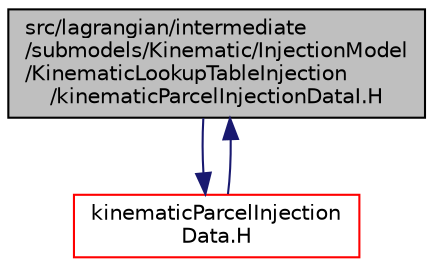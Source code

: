 digraph "src/lagrangian/intermediate/submodels/Kinematic/InjectionModel/KinematicLookupTableInjection/kinematicParcelInjectionDataI.H"
{
  bgcolor="transparent";
  edge [fontname="Helvetica",fontsize="10",labelfontname="Helvetica",labelfontsize="10"];
  node [fontname="Helvetica",fontsize="10",shape=record];
  Node1 [label="src/lagrangian/intermediate\l/submodels/Kinematic/InjectionModel\l/KinematicLookupTableInjection\l/kinematicParcelInjectionDataI.H",height=0.2,width=0.4,color="black", fillcolor="grey75", style="filled", fontcolor="black"];
  Node1 -> Node2 [color="midnightblue",fontsize="10",style="solid",fontname="Helvetica"];
  Node2 [label="kinematicParcelInjection\lData.H",height=0.2,width=0.4,color="red",URL="$a06686.html"];
  Node2 -> Node1 [color="midnightblue",fontsize="10",style="solid",fontname="Helvetica"];
}
